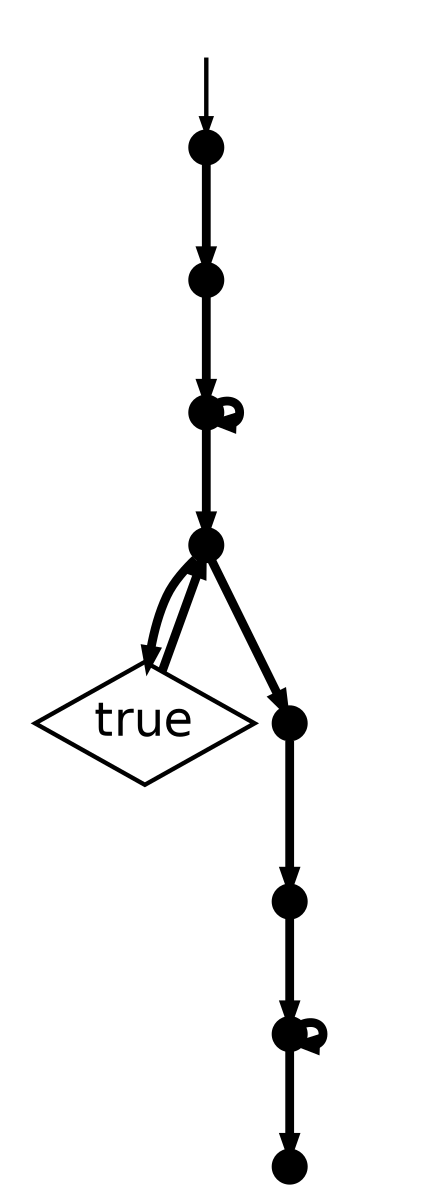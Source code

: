digraph model {
  orientation = portrait;
  graph [ rankdir = "TB", ranksep="0.1", nodesep="0.05", size="8!" ];
  node [ fontname = "Helvetica", fontsize="6.0", shape="point", margin="0.01", height="0.1", width="0.5" ];
  edge [ fontname = "Helvetica", arrowsize=".3", arrowhead="normal", fontsize="6.0", margin="0.05" ];
None [shape=none, style=invis, width=0.1, height=0.1]
None->0
{rank = source; None}
0->1[penwidth="2.0043213737826426",label = "  "];1->2[penwidth="2.0043213737826426",label = "  "];2->2[penwidth="2.0043213737826426",label = "  "];2->3[penwidth="2.0043213737826426",label = "  "];"7-3-3-0-0-true" [label="true" , shape=diamond, width=0.05, height=0.05, fontsize=11, xlabel=" "];
3->"7-3-3-0-0-true"[penwidth="2.0043213737826426",label = "  "];"7-3-3-0-0-true"->3[penwidth="2.0043213737826426",label = "  "];3->4[penwidth="2.0043213737826426",label = "  "];4->5[penwidth="2.0043213737826426",label = "  "];5->6[penwidth="2.0043213737826426",label = "  "];6->6[penwidth="2.0043213737826426",label = "  "];6->7[penwidth="2.0043213737826426",label = "  "];}
